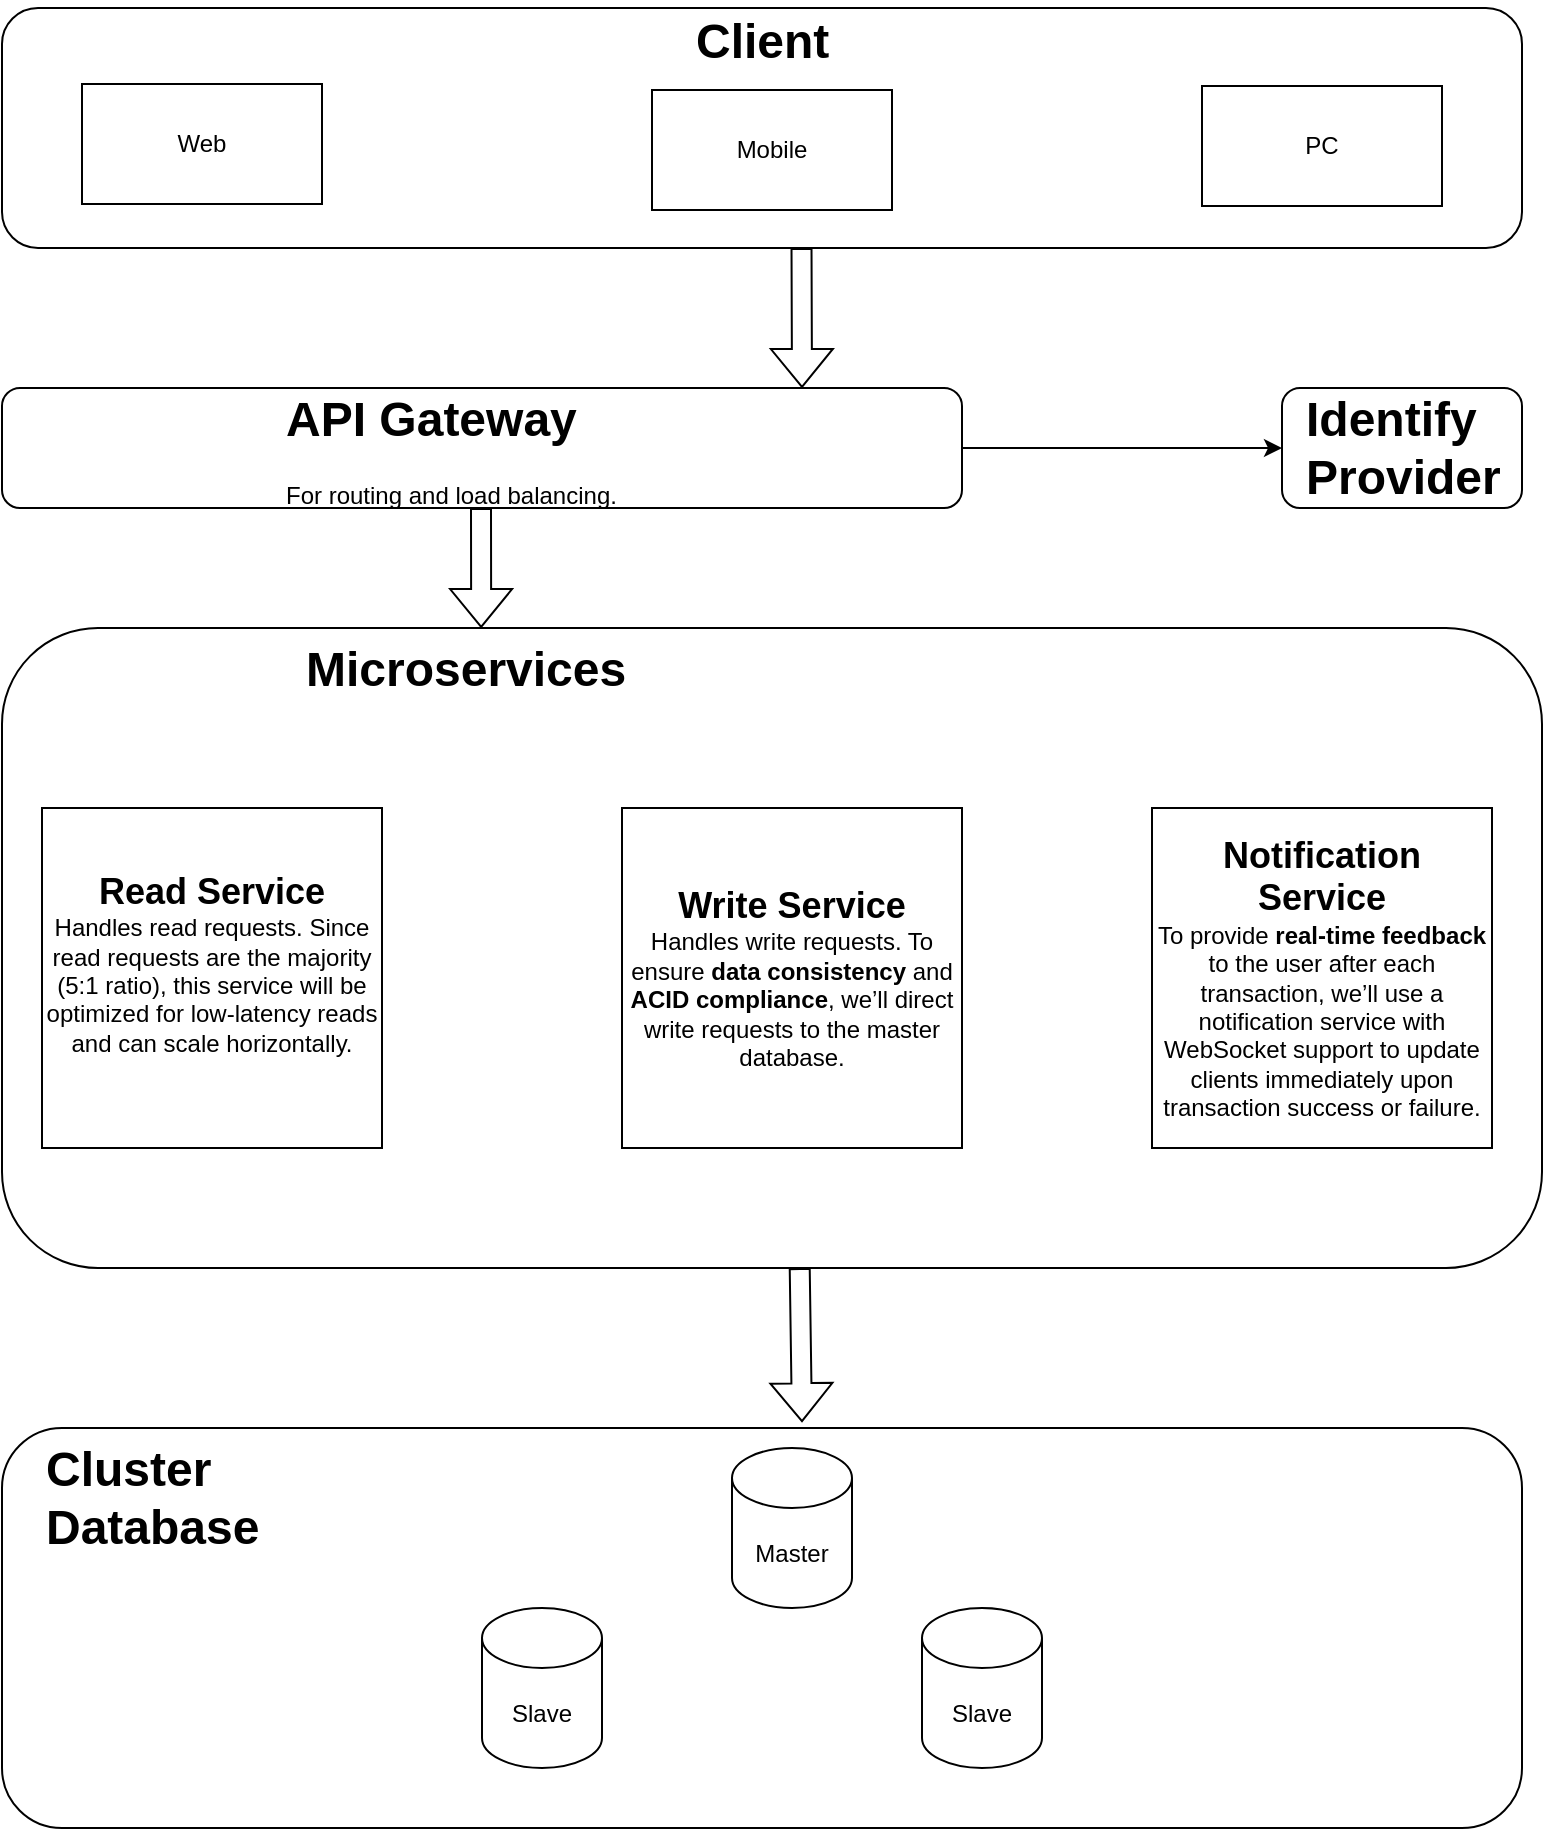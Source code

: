 <mxfile version="24.8.3">
  <diagram name="Page-1" id="XGETE-7ge1MsljaDP-Gc">
    <mxGraphModel dx="1434" dy="772" grid="1" gridSize="10" guides="1" tooltips="1" connect="1" arrows="1" fold="1" page="1" pageScale="1" pageWidth="850" pageHeight="1100" math="0" shadow="0">
      <root>
        <mxCell id="0" />
        <mxCell id="1" parent="0" />
        <mxCell id="KMA5bH4N74H8gbrznz76-1" value="" style="rounded=1;whiteSpace=wrap;html=1;" vertex="1" parent="1">
          <mxGeometry x="40" y="10" width="760" height="120" as="geometry" />
        </mxCell>
        <mxCell id="KMA5bH4N74H8gbrznz76-2" value="Web" style="rounded=0;whiteSpace=wrap;html=1;" vertex="1" parent="1">
          <mxGeometry x="80" y="48" width="120" height="60" as="geometry" />
        </mxCell>
        <mxCell id="KMA5bH4N74H8gbrznz76-3" value="Mobile" style="rounded=0;whiteSpace=wrap;html=1;" vertex="1" parent="1">
          <mxGeometry x="365" y="51" width="120" height="60" as="geometry" />
        </mxCell>
        <mxCell id="KMA5bH4N74H8gbrznz76-4" value="PC" style="rounded=0;whiteSpace=wrap;html=1;" vertex="1" parent="1">
          <mxGeometry x="640" y="49" width="120" height="60" as="geometry" />
        </mxCell>
        <mxCell id="KMA5bH4N74H8gbrznz76-5" value="&lt;h1 style=&quot;margin-top: 0px;&quot;&gt;Client&lt;/h1&gt;&lt;p&gt;&lt;br&gt;&lt;/p&gt;" style="text;html=1;whiteSpace=wrap;overflow=hidden;rounded=0;" vertex="1" parent="1">
          <mxGeometry x="385" y="6" width="70" height="40" as="geometry" />
        </mxCell>
        <mxCell id="KMA5bH4N74H8gbrznz76-8" value="" style="shape=flexArrow;endArrow=classic;html=1;rounded=0;exitX=0.526;exitY=1;exitDx=0;exitDy=0;exitPerimeter=0;" edge="1" parent="1" source="KMA5bH4N74H8gbrznz76-1">
          <mxGeometry width="50" height="50" relative="1" as="geometry">
            <mxPoint x="405" y="220" as="sourcePoint" />
            <mxPoint x="440" y="200" as="targetPoint" />
          </mxGeometry>
        </mxCell>
        <mxCell id="KMA5bH4N74H8gbrznz76-9" value="" style="rounded=1;whiteSpace=wrap;html=1;" vertex="1" parent="1">
          <mxGeometry x="40" y="200" width="480" height="60" as="geometry" />
        </mxCell>
        <mxCell id="KMA5bH4N74H8gbrznz76-11" value="" style="rounded=1;whiteSpace=wrap;html=1;" vertex="1" parent="1">
          <mxGeometry x="680" y="200" width="120" height="60" as="geometry" />
        </mxCell>
        <mxCell id="KMA5bH4N74H8gbrznz76-12" value="" style="endArrow=classic;html=1;rounded=0;exitX=1;exitY=0.5;exitDx=0;exitDy=0;entryX=0;entryY=0.5;entryDx=0;entryDy=0;" edge="1" parent="1" source="KMA5bH4N74H8gbrznz76-9" target="KMA5bH4N74H8gbrznz76-11">
          <mxGeometry width="50" height="50" relative="1" as="geometry">
            <mxPoint x="570" y="250" as="sourcePoint" />
            <mxPoint x="620" y="200" as="targetPoint" />
          </mxGeometry>
        </mxCell>
        <mxCell id="KMA5bH4N74H8gbrznz76-13" value="&lt;h1 style=&quot;margin-top: 0px;&quot;&gt;Identify Provider&lt;/h1&gt;" style="text;html=1;whiteSpace=wrap;overflow=hidden;rounded=0;" vertex="1" parent="1">
          <mxGeometry x="690" y="195" width="110" height="70" as="geometry" />
        </mxCell>
        <mxCell id="KMA5bH4N74H8gbrznz76-14" value="&lt;h1 style=&quot;margin-top: 0px;&quot;&gt;API Gateway&lt;/h1&gt;&lt;p&gt;For routing and load balancing.&lt;/p&gt;" style="text;html=1;whiteSpace=wrap;overflow=hidden;rounded=0;" vertex="1" parent="1">
          <mxGeometry x="180" y="195" width="180" height="80" as="geometry" />
        </mxCell>
        <mxCell id="KMA5bH4N74H8gbrznz76-15" value="" style="shape=flexArrow;endArrow=classic;html=1;rounded=0;exitX=0.444;exitY=0.938;exitDx=0;exitDy=0;exitPerimeter=0;" edge="1" parent="1">
          <mxGeometry width="50" height="50" relative="1" as="geometry">
            <mxPoint x="279.5" y="260.0" as="sourcePoint" />
            <mxPoint x="279.58" y="320" as="targetPoint" />
          </mxGeometry>
        </mxCell>
        <mxCell id="KMA5bH4N74H8gbrznz76-16" value="" style="rounded=1;whiteSpace=wrap;html=1;" vertex="1" parent="1">
          <mxGeometry x="40" y="320" width="770" height="320" as="geometry" />
        </mxCell>
        <mxCell id="KMA5bH4N74H8gbrznz76-17" value="&lt;h1 style=&quot;margin-top: 0px;&quot;&gt;Microservices&lt;/h1&gt;&lt;p&gt;&lt;br&gt;&lt;/p&gt;" style="text;html=1;whiteSpace=wrap;overflow=hidden;rounded=0;" vertex="1" parent="1">
          <mxGeometry x="190" y="320" width="180" height="40" as="geometry" />
        </mxCell>
        <mxCell id="KMA5bH4N74H8gbrznz76-18" value="&lt;b&gt;&lt;font style=&quot;font-size: 18px;&quot;&gt;Read Service&lt;/font&gt;&lt;/b&gt;&lt;br&gt;Handles read requests. Since read requests are the majority (5:1 ratio), this service will be optimized for low-latency reads and can scale horizontally.&lt;br&gt;&lt;div&gt;&lt;br&gt;&lt;/div&gt;" style="whiteSpace=wrap;html=1;aspect=fixed;" vertex="1" parent="1">
          <mxGeometry x="60" y="410" width="170" height="170" as="geometry" />
        </mxCell>
        <mxCell id="KMA5bH4N74H8gbrznz76-19" value="&lt;font style=&quot;font-size: 18px;&quot;&gt;&lt;b style=&quot;&quot;&gt;Write Service&lt;/b&gt;&lt;/font&gt;&lt;br&gt;Handles write requests. To ensure &lt;strong&gt;data consistency&lt;/strong&gt; and &lt;strong&gt;ACID compliance&lt;/strong&gt;, we’ll direct write requests to the master database." style="whiteSpace=wrap;html=1;aspect=fixed;" vertex="1" parent="1">
          <mxGeometry x="350" y="410" width="170" height="170" as="geometry" />
        </mxCell>
        <mxCell id="KMA5bH4N74H8gbrznz76-20" value="&lt;font style=&quot;font-size: 18px;&quot;&gt;&lt;b&gt;Notification Service&lt;/b&gt;&lt;/font&gt;&lt;br&gt;To provide &lt;strong&gt;real-time feedback&lt;/strong&gt; to the user after each transaction, we’ll use a notification service with WebSocket support to update clients immediately upon transaction success or failure." style="whiteSpace=wrap;html=1;aspect=fixed;" vertex="1" parent="1">
          <mxGeometry x="615" y="410" width="170" height="170" as="geometry" />
        </mxCell>
        <mxCell id="KMA5bH4N74H8gbrznz76-21" value="" style="shape=flexArrow;endArrow=classic;html=1;rounded=0;exitX=0.518;exitY=1.009;exitDx=0;exitDy=0;exitPerimeter=0;" edge="1" parent="1">
          <mxGeometry width="50" height="50" relative="1" as="geometry">
            <mxPoint x="438.86" y="640.0" as="sourcePoint" />
            <mxPoint x="440" y="717.12" as="targetPoint" />
          </mxGeometry>
        </mxCell>
        <mxCell id="KMA5bH4N74H8gbrznz76-22" value="" style="rounded=1;whiteSpace=wrap;html=1;" vertex="1" parent="1">
          <mxGeometry x="40" y="720" width="760" height="200" as="geometry" />
        </mxCell>
        <mxCell id="KMA5bH4N74H8gbrznz76-23" value="Master" style="shape=cylinder3;whiteSpace=wrap;html=1;boundedLbl=1;backgroundOutline=1;size=15;" vertex="1" parent="1">
          <mxGeometry x="405" y="730" width="60" height="80" as="geometry" />
        </mxCell>
        <mxCell id="KMA5bH4N74H8gbrznz76-24" value="Slave" style="shape=cylinder3;whiteSpace=wrap;html=1;boundedLbl=1;backgroundOutline=1;size=15;" vertex="1" parent="1">
          <mxGeometry x="280" y="810" width="60" height="80" as="geometry" />
        </mxCell>
        <mxCell id="KMA5bH4N74H8gbrznz76-25" value="Slave" style="shape=cylinder3;whiteSpace=wrap;html=1;boundedLbl=1;backgroundOutline=1;size=15;" vertex="1" parent="1">
          <mxGeometry x="500" y="810" width="60" height="80" as="geometry" />
        </mxCell>
        <mxCell id="KMA5bH4N74H8gbrznz76-26" value="&lt;h1 style=&quot;margin-top: 0px;&quot;&gt;Cluster Database&lt;/h1&gt;&lt;p&gt;.&lt;/p&gt;" style="text;html=1;whiteSpace=wrap;overflow=hidden;rounded=0;" vertex="1" parent="1">
          <mxGeometry x="60" y="720" width="180" height="70" as="geometry" />
        </mxCell>
      </root>
    </mxGraphModel>
  </diagram>
</mxfile>
